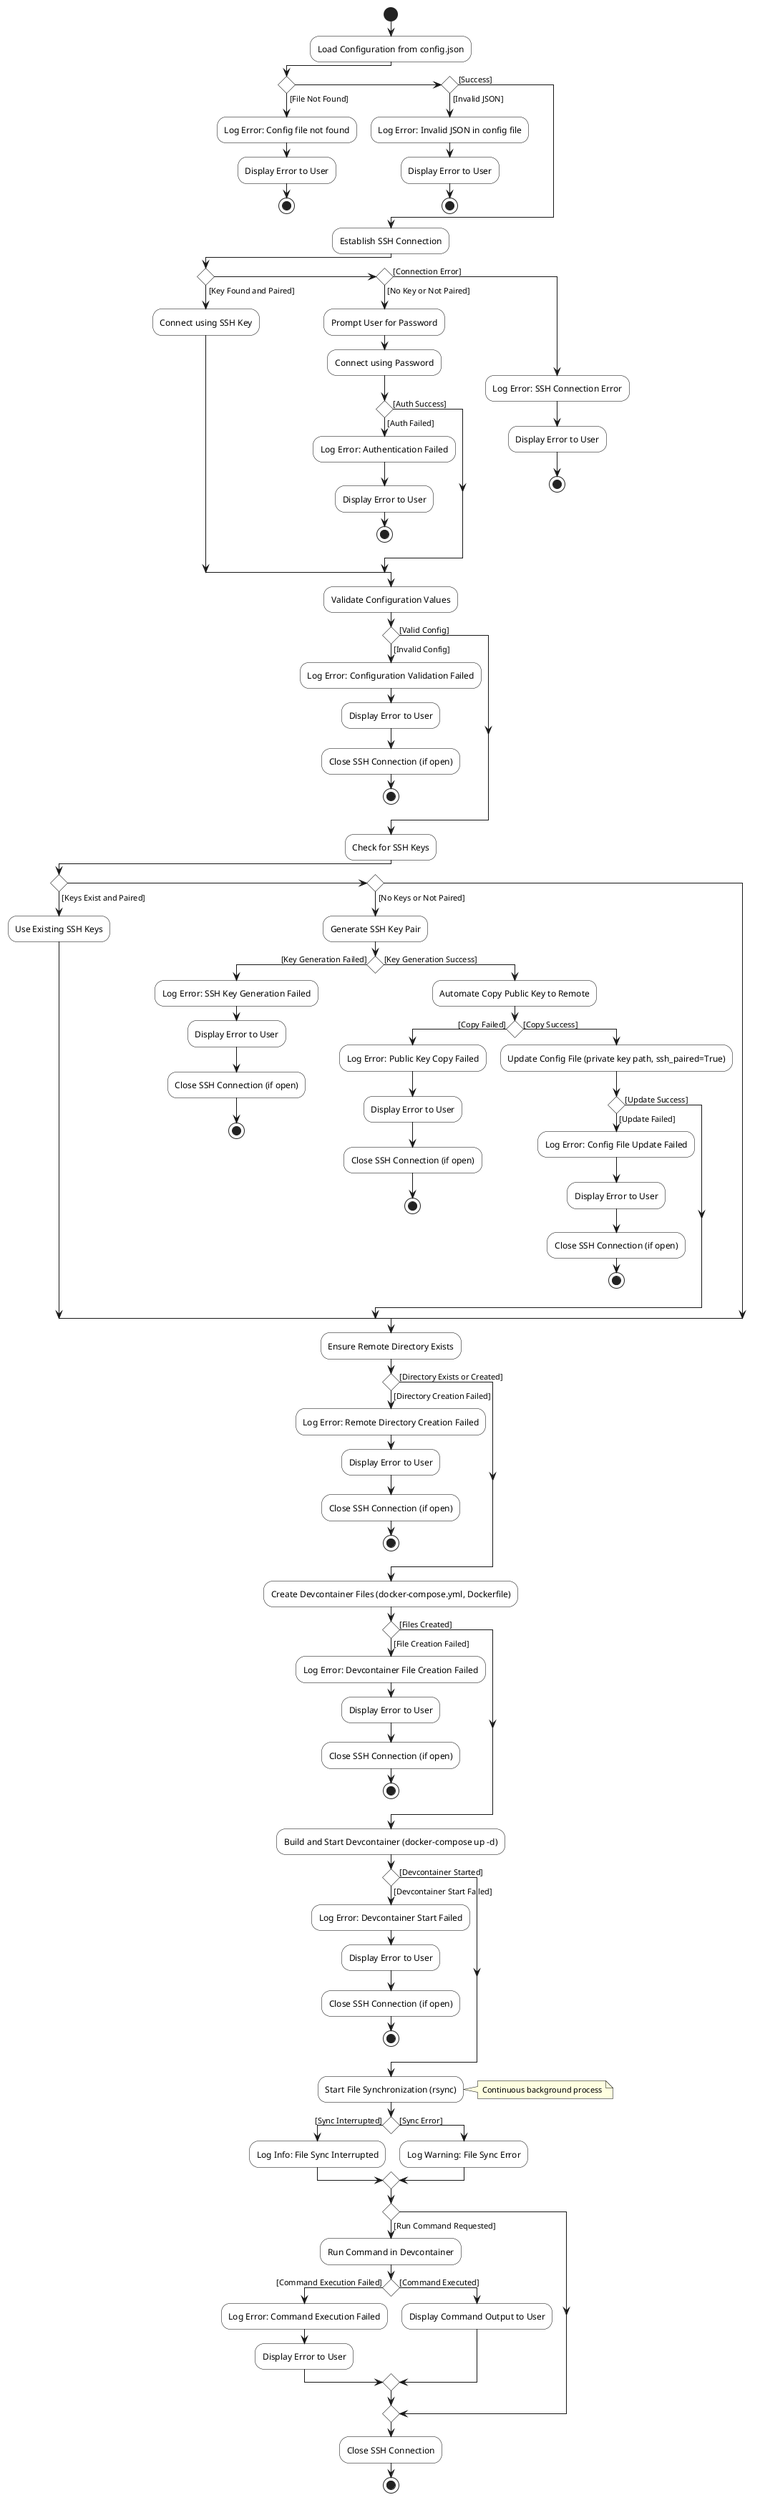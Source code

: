 @startuml
' Styling
skinparam activity {
  BackgroundColor White
  BorderColor Black
  FontName Arial
  FontSize 12
}

skinparam condition {
  BackgroundColor White
  BorderColor Black
  FontName Arial
  FontSize 12
}

skinparam note {
  BackgroundColor LightYellow
  BorderColor Black
  FontName Arial
  FontSize 11
}

' Start
start

' Load Configuration
:Load Configuration from config.json;
if () then ([File Not Found])
  :Log Error: Config file not found;
  :Display Error to User;
  stop
elseif () then ([Invalid JSON])
  :Log Error: Invalid JSON in config file;
  :Display Error to User;
  stop
else ([Success])
endif

' Establish SSH Connection
:Establish SSH Connection;
if () then ([Key Found and Paired])
  :Connect using SSH Key;
elseif () then ([No Key or Not Paired])
  :Prompt User for Password;
  :Connect using Password;
  if () then ([Auth Failed])
    :Log Error: Authentication Failed;
    :Display Error to User;
    stop
  else ([Auth Success])
  endif
else ([Connection Error])
  :Log Error: SSH Connection Error;
  :Display Error to User;
  stop
endif

' Validate Configuration
:Validate Configuration Values;
if () then ([Invalid Config])
  :Log Error: Configuration Validation Failed;
  :Display Error to User;
  :Close SSH Connection (if open);
  stop
else ([Valid Config])
endif

' Check and Setup SSH Keys
:Check for SSH Keys;
if () then ([Keys Exist and Paired])
  :Use Existing SSH Keys;
elseif () then ([No Keys or Not Paired])
  :Generate SSH Key Pair;
  if () then ([Key Generation Failed])
    :Log Error: SSH Key Generation Failed;
    :Display Error to User;
    :Close SSH Connection (if open);
    stop
  else ([Key Generation Success])
    :Automate Copy Public Key to Remote;
    if () then ([Copy Failed])
      :Log Error: Public Key Copy Failed;
      :Display Error to User;
      :Close SSH Connection (if open);
      stop
    else ([Copy Success])
      :Update Config File (private key path, ssh_paired=True);
      if () then ([Update Failed])
        :Log Error: Config File Update Failed;
        :Display Error to User;
        :Close SSH Connection (if open);
        stop
      else ([Update Success])
      endif
    endif
  endif
endif

' Ensure Remote Directory
:Ensure Remote Directory Exists;
if () then ([Directory Creation Failed])
  :Log Error: Remote Directory Creation Failed;
  :Display Error to User;
  :Close SSH Connection (if open);
  stop
else ([Directory Exists or Created])
endif

' Create Devcontainer Files
:Create Devcontainer Files (docker-compose.yml, Dockerfile);
if () then ([File Creation Failed])
  :Log Error: Devcontainer File Creation Failed;
  :Display Error to User;
  :Close SSH Connection (if open);
  stop
else ([Files Created])
endif

' Build and Start Devcontainer
:Build and Start Devcontainer (docker-compose up -d);
if () then ([Devcontainer Start Failed])
  :Log Error: Devcontainer Start Failed;
  :Display Error to User;
  :Close SSH Connection (if open);
  stop
else ([Devcontainer Started])
endif

' File Sync
:Start File Synchronization (rsync);
note right: Continuous background process
if () then ([Sync Interrupted])
  :Log Info: File Sync Interrupted;
else ([Sync Error])
  :Log Warning: File Sync Error;
endif

' Run Command (Optional)
if () then ([Run Command Requested])
  :Run Command in Devcontainer;
  if () then ([Command Execution Failed])
    :Log Error: Command Execution Failed;
    :Display Error to User;
  else ([Command Executed])
    :Display Command Output to User;
  endif
endif

' Close SSH Connection
:Close SSH Connection;

stop

@enduml
